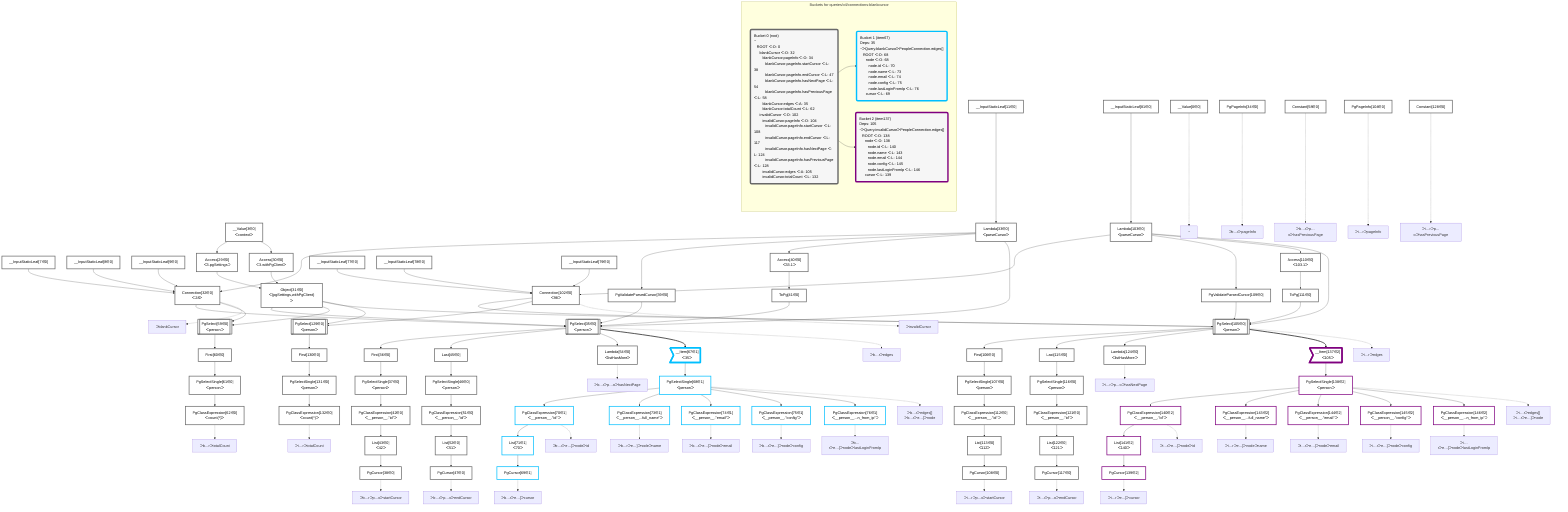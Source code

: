 graph TD
    classDef path fill:#eee,stroke:#000,color:#000
    classDef plan fill:#fff,stroke-width:3px,color:#000
    classDef itemplan fill:#fff,stroke-width:6px,color:#000
    classDef sideeffectplan fill:#f00,stroke-width:6px,color:#000
    classDef bucket fill:#f6f6f6,color:#000,stroke-width:6px,text-align:left


    %% define plans
    __Value0["__Value[0∈0]"]:::plan
    __Value3["__Value[3∈0]<br />ᐸcontextᐳ"]:::plan
    __InputStaticLeaf7["__InputStaticLeaf[7∈0]"]:::plan
    __InputStaticLeaf8["__InputStaticLeaf[8∈0]"]:::plan
    __InputStaticLeaf9["__InputStaticLeaf[9∈0]"]:::plan
    __InputStaticLeaf11["__InputStaticLeaf[11∈0]"]:::plan
    Access29["Access[29∈0]<br />ᐸ3.pgSettingsᐳ"]:::plan
    Access30["Access[30∈0]<br />ᐸ3.withPgClientᐳ"]:::plan
    Object31["Object[31∈0]<br />ᐸ{pgSettings,withPgClient}ᐳ"]:::plan
    Lambda33["Lambda[33∈0]<br />ᐸparseCursorᐳ"]:::plan
    Connection32["Connection[32∈0]<br />ᐸ28ᐳ"]:::plan
    PgPageInfo34["PgPageInfo[34∈0]"]:::plan
    PgValidateParsedCursor39["PgValidateParsedCursor[39∈0]"]:::plan
    Access40["Access[40∈0]<br />ᐸ33.1ᐳ"]:::plan
    ToPg41["ToPg[41∈0]"]:::plan
    PgSelect35[["PgSelect[35∈0]<br />ᐸpersonᐳ"]]:::plan
    First36["First[36∈0]"]:::plan
    PgSelectSingle37["PgSelectSingle[37∈0]<br />ᐸpersonᐳ"]:::plan
    PgClassExpression42["PgClassExpression[42∈0]<br />ᐸ__person__.”id”ᐳ"]:::plan
    List43["List[43∈0]<br />ᐸ42ᐳ"]:::plan
    PgCursor38["PgCursor[38∈0]"]:::plan
    Last45["Last[45∈0]"]:::plan
    PgSelectSingle46["PgSelectSingle[46∈0]<br />ᐸpersonᐳ"]:::plan
    PgClassExpression51["PgClassExpression[51∈0]<br />ᐸ__person__.”id”ᐳ"]:::plan
    List52["List[52∈0]<br />ᐸ51ᐳ"]:::plan
    PgCursor47["PgCursor[47∈0]"]:::plan
    Lambda54["Lambda[54∈0]<br />ᐸlistHasMoreᐳ"]:::plan
    Constant58["Constant[58∈0]"]:::plan
    PgSelect59[["PgSelect[59∈0]<br />ᐸpersonᐳ"]]:::plan
    First60["First[60∈0]"]:::plan
    PgSelectSingle61["PgSelectSingle[61∈0]<br />ᐸpersonᐳ"]:::plan
    PgClassExpression62["PgClassExpression[62∈0]<br />ᐸcount(*)ᐳ"]:::plan
    __Item67>"__Item[67∈1]<br />ᐸ35ᐳ"]:::itemplan
    PgSelectSingle68["PgSelectSingle[68∈1]<br />ᐸpersonᐳ"]:::plan
    PgClassExpression70["PgClassExpression[70∈1]<br />ᐸ__person__.”id”ᐳ"]:::plan
    List71["List[71∈1]<br />ᐸ70ᐳ"]:::plan
    PgCursor69["PgCursor[69∈1]"]:::plan
    PgClassExpression73["PgClassExpression[73∈1]<br />ᐸ__person__...full_name”ᐳ"]:::plan
    PgClassExpression74["PgClassExpression[74∈1]<br />ᐸ__person__.”email”ᐳ"]:::plan
    PgClassExpression75["PgClassExpression[75∈1]<br />ᐸ__person__.”config”ᐳ"]:::plan
    PgClassExpression76["PgClassExpression[76∈1]<br />ᐸ__person__...n_from_ip”ᐳ"]:::plan
    __InputStaticLeaf77["__InputStaticLeaf[77∈0]"]:::plan
    __InputStaticLeaf78["__InputStaticLeaf[78∈0]"]:::plan
    __InputStaticLeaf79["__InputStaticLeaf[79∈0]"]:::plan
    __InputStaticLeaf81["__InputStaticLeaf[81∈0]"]:::plan
    Lambda103["Lambda[103∈0]<br />ᐸparseCursorᐳ"]:::plan
    Connection102["Connection[102∈0]<br />ᐸ98ᐳ"]:::plan
    PgPageInfo104["PgPageInfo[104∈0]"]:::plan
    PgValidateParsedCursor109["PgValidateParsedCursor[109∈0]"]:::plan
    Access110["Access[110∈0]<br />ᐸ103.1ᐳ"]:::plan
    ToPg111["ToPg[111∈0]"]:::plan
    PgSelect105[["PgSelect[105∈0]<br />ᐸpersonᐳ"]]:::plan
    First106["First[106∈0]"]:::plan
    PgSelectSingle107["PgSelectSingle[107∈0]<br />ᐸpersonᐳ"]:::plan
    PgClassExpression112["PgClassExpression[112∈0]<br />ᐸ__person__.”id”ᐳ"]:::plan
    List113["List[113∈0]<br />ᐸ112ᐳ"]:::plan
    PgCursor108["PgCursor[108∈0]"]:::plan
    Last115["Last[115∈0]"]:::plan
    PgSelectSingle116["PgSelectSingle[116∈0]<br />ᐸpersonᐳ"]:::plan
    PgClassExpression121["PgClassExpression[121∈0]<br />ᐸ__person__.”id”ᐳ"]:::plan
    List122["List[122∈0]<br />ᐸ121ᐳ"]:::plan
    PgCursor117["PgCursor[117∈0]"]:::plan
    Lambda124["Lambda[124∈0]<br />ᐸlistHasMoreᐳ"]:::plan
    Constant128["Constant[128∈0]"]:::plan
    PgSelect129[["PgSelect[129∈0]<br />ᐸpersonᐳ"]]:::plan
    First130["First[130∈0]"]:::plan
    PgSelectSingle131["PgSelectSingle[131∈0]<br />ᐸpersonᐳ"]:::plan
    PgClassExpression132["PgClassExpression[132∈0]<br />ᐸcount(*)ᐳ"]:::plan
    __Item137>"__Item[137∈2]<br />ᐸ105ᐳ"]:::itemplan
    PgSelectSingle138["PgSelectSingle[138∈2]<br />ᐸpersonᐳ"]:::plan
    PgClassExpression140["PgClassExpression[140∈2]<br />ᐸ__person__.”id”ᐳ"]:::plan
    List141["List[141∈2]<br />ᐸ140ᐳ"]:::plan
    PgCursor139["PgCursor[139∈2]"]:::plan
    PgClassExpression143["PgClassExpression[143∈2]<br />ᐸ__person__...full_name”ᐳ"]:::plan
    PgClassExpression144["PgClassExpression[144∈2]<br />ᐸ__person__.”email”ᐳ"]:::plan
    PgClassExpression145["PgClassExpression[145∈2]<br />ᐸ__person__.”config”ᐳ"]:::plan
    PgClassExpression146["PgClassExpression[146∈2]<br />ᐸ__person__...n_from_ip”ᐳ"]:::plan

    %% plan dependencies
    __Value3 --> Access29
    __Value3 --> Access30
    Access29 & Access30 --> Object31
    __InputStaticLeaf11 --> Lambda33
    __InputStaticLeaf7 & __InputStaticLeaf8 & __InputStaticLeaf9 & Lambda33 --> Connection32
    Lambda33 --> PgValidateParsedCursor39
    Lambda33 --> Access40
    Access40 --> ToPg41
    Object31 & Connection32 & Lambda33 & PgValidateParsedCursor39 & ToPg41 --> PgSelect35
    PgSelect35 --> First36
    First36 --> PgSelectSingle37
    PgSelectSingle37 --> PgClassExpression42
    PgClassExpression42 --> List43
    List43 --> PgCursor38
    PgSelect35 --> Last45
    Last45 --> PgSelectSingle46
    PgSelectSingle46 --> PgClassExpression51
    PgClassExpression51 --> List52
    List52 --> PgCursor47
    PgSelect35 --> Lambda54
    Object31 & Connection32 --> PgSelect59
    PgSelect59 --> First60
    First60 --> PgSelectSingle61
    PgSelectSingle61 --> PgClassExpression62
    PgSelect35 ==> __Item67
    __Item67 --> PgSelectSingle68
    PgSelectSingle68 --> PgClassExpression70
    PgClassExpression70 --> List71
    List71 --> PgCursor69
    PgSelectSingle68 --> PgClassExpression73
    PgSelectSingle68 --> PgClassExpression74
    PgSelectSingle68 --> PgClassExpression75
    PgSelectSingle68 --> PgClassExpression76
    __InputStaticLeaf81 --> Lambda103
    __InputStaticLeaf77 & __InputStaticLeaf78 & __InputStaticLeaf79 & Lambda103 --> Connection102
    Lambda103 --> PgValidateParsedCursor109
    Lambda103 --> Access110
    Access110 --> ToPg111
    Object31 & Connection102 & Lambda103 & PgValidateParsedCursor109 & ToPg111 --> PgSelect105
    PgSelect105 --> First106
    First106 --> PgSelectSingle107
    PgSelectSingle107 --> PgClassExpression112
    PgClassExpression112 --> List113
    List113 --> PgCursor108
    PgSelect105 --> Last115
    Last115 --> PgSelectSingle116
    PgSelectSingle116 --> PgClassExpression121
    PgClassExpression121 --> List122
    List122 --> PgCursor117
    PgSelect105 --> Lambda124
    Object31 & Connection102 --> PgSelect129
    PgSelect129 --> First130
    First130 --> PgSelectSingle131
    PgSelectSingle131 --> PgClassExpression132
    PgSelect105 ==> __Item137
    __Item137 --> PgSelectSingle138
    PgSelectSingle138 --> PgClassExpression140
    PgClassExpression140 --> List141
    List141 --> PgCursor139
    PgSelectSingle138 --> PgClassExpression143
    PgSelectSingle138 --> PgClassExpression144
    PgSelectSingle138 --> PgClassExpression145
    PgSelectSingle138 --> PgClassExpression146

    %% plan-to-path relationships
    P0["~"]
    __Value0 -.-> P0
    P32["ᐳblankCursor"]
    Connection32 -.-> P32
    P34["ᐳb…rᐳpageInfo"]
    PgPageInfo34 -.-> P34
    P35["ᐳb…rᐳedges"]
    PgSelect35 -.-> P35
    P38["ᐳb…rᐳp…oᐳstartCursor"]
    PgCursor38 -.-> P38
    P47["ᐳb…rᐳp…oᐳendCursor"]
    PgCursor47 -.-> P47
    P54["ᐳb…rᐳp…oᐳhasNextPage"]
    Lambda54 -.-> P54
    P58["ᐳb…rᐳp…oᐳhasPreviousPage"]
    Constant58 -.-> P58
    P62["ᐳb…rᐳtotalCount"]
    PgClassExpression62 -.-> P62
    P68["ᐳb…rᐳedges[]<br />ᐳb…rᐳe…]ᐳnode"]
    PgSelectSingle68 -.-> P68
    P69["ᐳb…rᐳe…]ᐳcursor"]
    PgCursor69 -.-> P69
    P70["ᐳb…rᐳe…]ᐳnodeᐳid"]
    PgClassExpression70 -.-> P70
    P73["ᐳb…rᐳe…]ᐳnodeᐳname"]
    PgClassExpression73 -.-> P73
    P74["ᐳb…rᐳe…]ᐳnodeᐳemail"]
    PgClassExpression74 -.-> P74
    P75["ᐳb…rᐳe…]ᐳnodeᐳconfig"]
    PgClassExpression75 -.-> P75
    P76["ᐳb…rᐳe…]ᐳnodeᐳlastLoginFromIp"]
    PgClassExpression76 -.-> P76
    P102["ᐳinvalidCursor"]
    Connection102 -.-> P102
    P104["ᐳi…rᐳpageInfo"]
    PgPageInfo104 -.-> P104
    P105["ᐳi…rᐳedges"]
    PgSelect105 -.-> P105
    P108["ᐳi…rᐳp…oᐳstartCursor"]
    PgCursor108 -.-> P108
    P117["ᐳi…rᐳp…oᐳendCursor"]
    PgCursor117 -.-> P117
    P124["ᐳi…rᐳp…oᐳhasNextPage"]
    Lambda124 -.-> P124
    P128["ᐳi…rᐳp…oᐳhasPreviousPage"]
    Constant128 -.-> P128
    P132["ᐳi…rᐳtotalCount"]
    PgClassExpression132 -.-> P132
    P138["ᐳi…rᐳedges[]<br />ᐳi…rᐳe…]ᐳnode"]
    PgSelectSingle138 -.-> P138
    P139["ᐳi…rᐳe…]ᐳcursor"]
    PgCursor139 -.-> P139
    P140["ᐳi…rᐳe…]ᐳnodeᐳid"]
    PgClassExpression140 -.-> P140
    P143["ᐳi…rᐳe…]ᐳnodeᐳname"]
    PgClassExpression143 -.-> P143
    P144["ᐳi…rᐳe…]ᐳnodeᐳemail"]
    PgClassExpression144 -.-> P144
    P145["ᐳi…rᐳe…]ᐳnodeᐳconfig"]
    PgClassExpression145 -.-> P145
    P146["ᐳi…rᐳe…]ᐳnodeᐳlastLoginFromIp"]
    PgClassExpression146 -.-> P146

    subgraph "Buckets for queries/v4/connections-blankcursor"
    Bucket0("Bucket 0 (root)<br />~<br />⠀ROOT ᐸ-O- 0<br />⠀⠀blankCursor ᐸ-O- 32<br />⠀⠀⠀blankCursor.pageInfo ᐸ-O- 34<br />⠀⠀⠀⠀blankCursor.pageInfo.startCursor ᐸ-L- 38<br />⠀⠀⠀⠀blankCursor.pageInfo.endCursor ᐸ-L- 47<br />⠀⠀⠀⠀blankCursor.pageInfo.hasNextPage ᐸ-L- 54<br />⠀⠀⠀⠀blankCursor.pageInfo.hasPreviousPage ᐸ-L- 58<br />⠀⠀⠀blankCursor.edges ᐸ-A- 35<br />⠀⠀⠀blankCursor.totalCount ᐸ-L- 62<br />⠀⠀invalidCursor ᐸ-O- 102<br />⠀⠀⠀invalidCursor.pageInfo ᐸ-O- 104<br />⠀⠀⠀⠀invalidCursor.pageInfo.startCursor ᐸ-L- 108<br />⠀⠀⠀⠀invalidCursor.pageInfo.endCursor ᐸ-L- 117<br />⠀⠀⠀⠀invalidCursor.pageInfo.hasNextPage ᐸ-L- 124<br />⠀⠀⠀⠀invalidCursor.pageInfo.hasPreviousPage ᐸ-L- 128<br />⠀⠀⠀invalidCursor.edges ᐸ-A- 105<br />⠀⠀⠀invalidCursor.totalCount ᐸ-L- 132"):::bucket
    classDef bucket0 stroke:#696969
    class Bucket0,__Value0,__Value3,__InputStaticLeaf7,__InputStaticLeaf8,__InputStaticLeaf9,__InputStaticLeaf11,Access29,Access30,Object31,Connection32,Lambda33,PgPageInfo34,PgSelect35,First36,PgSelectSingle37,PgCursor38,PgValidateParsedCursor39,Access40,ToPg41,PgClassExpression42,List43,Last45,PgSelectSingle46,PgCursor47,PgClassExpression51,List52,Lambda54,Constant58,PgSelect59,First60,PgSelectSingle61,PgClassExpression62,__InputStaticLeaf77,__InputStaticLeaf78,__InputStaticLeaf79,__InputStaticLeaf81,Connection102,Lambda103,PgPageInfo104,PgSelect105,First106,PgSelectSingle107,PgCursor108,PgValidateParsedCursor109,Access110,ToPg111,PgClassExpression112,List113,Last115,PgSelectSingle116,PgCursor117,PgClassExpression121,List122,Lambda124,Constant128,PgSelect129,First130,PgSelectSingle131,PgClassExpression132 bucket0
    Bucket1("Bucket 1 (item67)<br />Deps: 35<br />~ᐳQuery.blankCursorᐳPeopleConnection.edges[]<br />⠀ROOT ᐸ-O- 68<br />⠀⠀node ᐸ-O- 68<br />⠀⠀⠀node.id ᐸ-L- 70<br />⠀⠀⠀node.name ᐸ-L- 73<br />⠀⠀⠀node.email ᐸ-L- 74<br />⠀⠀⠀node.config ᐸ-L- 75<br />⠀⠀⠀node.lastLoginFromIp ᐸ-L- 76<br />⠀⠀cursor ᐸ-L- 69"):::bucket
    classDef bucket1 stroke:#00bfff
    class Bucket1,__Item67,PgSelectSingle68,PgCursor69,PgClassExpression70,List71,PgClassExpression73,PgClassExpression74,PgClassExpression75,PgClassExpression76 bucket1
    Bucket2("Bucket 2 (item137)<br />Deps: 105<br />~ᐳQuery.invalidCursorᐳPeopleConnection.edges[]<br />⠀ROOT ᐸ-O- 138<br />⠀⠀node ᐸ-O- 138<br />⠀⠀⠀node.id ᐸ-L- 140<br />⠀⠀⠀node.name ᐸ-L- 143<br />⠀⠀⠀node.email ᐸ-L- 144<br />⠀⠀⠀node.config ᐸ-L- 145<br />⠀⠀⠀node.lastLoginFromIp ᐸ-L- 146<br />⠀⠀cursor ᐸ-L- 139"):::bucket
    classDef bucket2 stroke:#7f007f
    class Bucket2,__Item137,PgSelectSingle138,PgCursor139,PgClassExpression140,List141,PgClassExpression143,PgClassExpression144,PgClassExpression145,PgClassExpression146 bucket2
    Bucket0 --> Bucket1 & Bucket2
    end